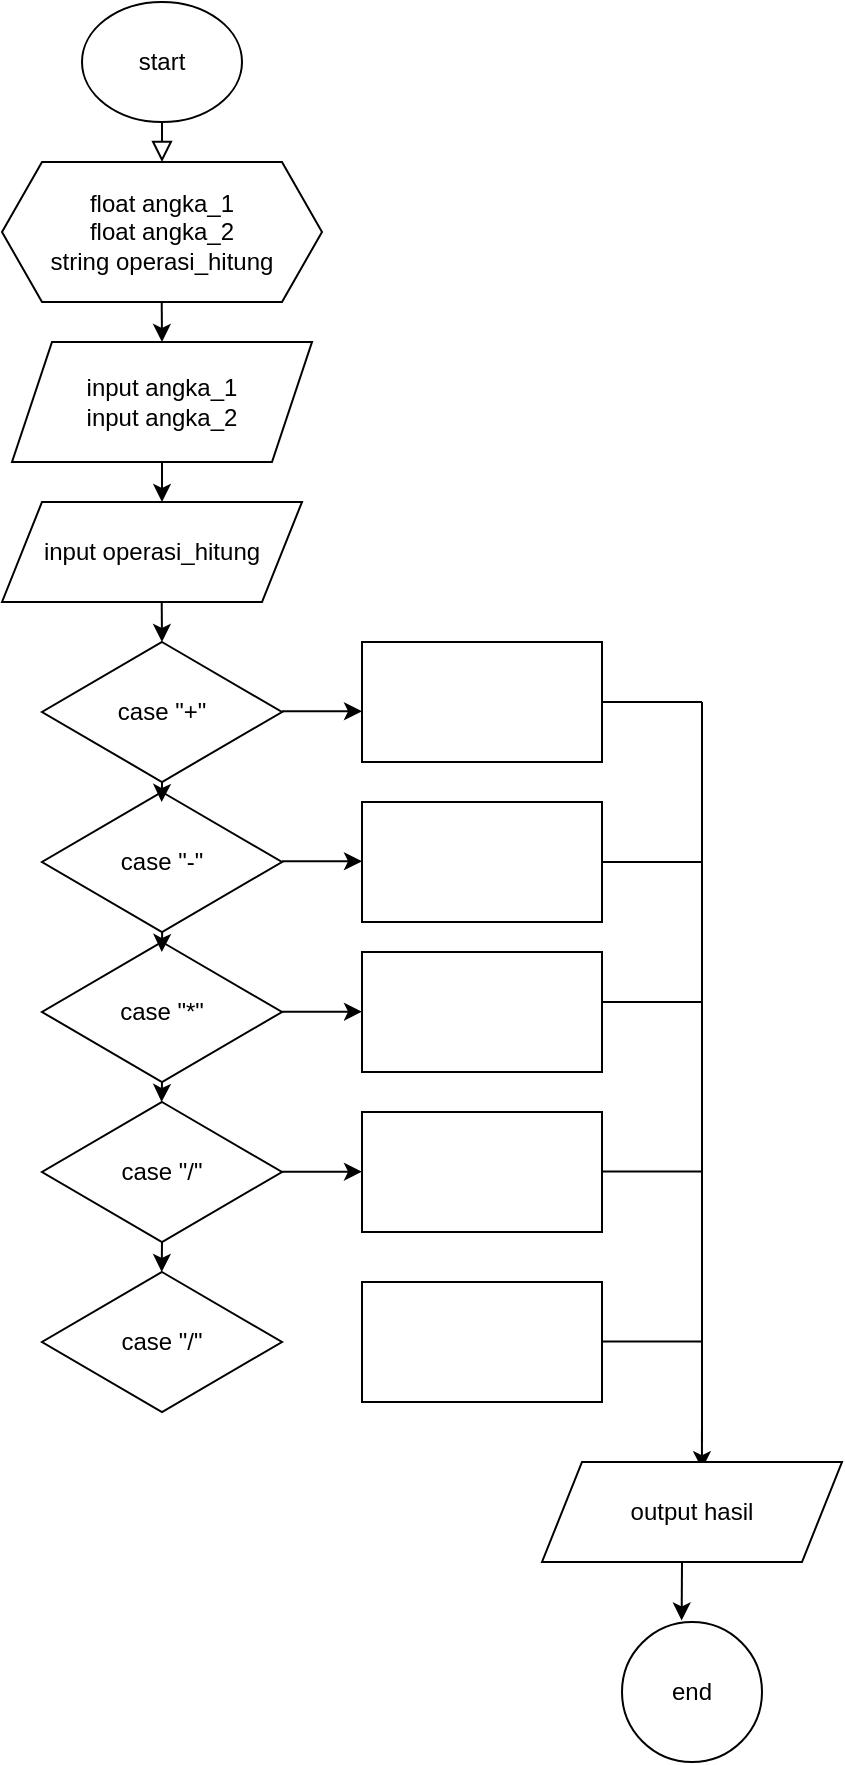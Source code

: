 <mxfile version="24.7.14">
  <diagram id="C5RBs43oDa-KdzZeNtuy" name="Page-1">
    <mxGraphModel dx="724" dy="417" grid="1" gridSize="10" guides="1" tooltips="1" connect="1" arrows="1" fold="1" page="1" pageScale="1" pageWidth="827" pageHeight="1169" math="0" shadow="0">
      <root>
        <mxCell id="WIyWlLk6GJQsqaUBKTNV-0" />
        <mxCell id="WIyWlLk6GJQsqaUBKTNV-1" parent="WIyWlLk6GJQsqaUBKTNV-0" />
        <mxCell id="WIyWlLk6GJQsqaUBKTNV-2" value="" style="rounded=0;html=1;jettySize=auto;orthogonalLoop=1;fontSize=11;endArrow=block;endFill=0;endSize=8;strokeWidth=1;shadow=0;labelBackgroundColor=none;edgeStyle=orthogonalEdgeStyle;" parent="WIyWlLk6GJQsqaUBKTNV-1" edge="1">
          <mxGeometry relative="1" as="geometry">
            <mxPoint x="230" y="120" as="sourcePoint" />
            <mxPoint x="230" y="140" as="targetPoint" />
          </mxGeometry>
        </mxCell>
        <mxCell id="ODT22SLK9TeKuf7YBLvC-0" value="start" style="ellipse;whiteSpace=wrap;html=1;" parent="WIyWlLk6GJQsqaUBKTNV-1" vertex="1">
          <mxGeometry x="190" y="60" width="80" height="60" as="geometry" />
        </mxCell>
        <mxCell id="ODT22SLK9TeKuf7YBLvC-2" value="" style="endArrow=classic;html=1;rounded=0;" parent="WIyWlLk6GJQsqaUBKTNV-1" edge="1">
          <mxGeometry width="50" height="50" relative="1" as="geometry">
            <mxPoint x="229.86" y="210" as="sourcePoint" />
            <mxPoint x="230" y="230" as="targetPoint" />
          </mxGeometry>
        </mxCell>
        <mxCell id="ODT22SLK9TeKuf7YBLvC-3" value="&lt;div&gt;float angka_1&lt;/div&gt;&lt;div&gt;float angka_2&lt;/div&gt;&lt;div&gt;string operasi_hitung&lt;br&gt;&lt;/div&gt;" style="shape=hexagon;perimeter=hexagonPerimeter2;whiteSpace=wrap;html=1;fixedSize=1;" parent="WIyWlLk6GJQsqaUBKTNV-1" vertex="1">
          <mxGeometry x="150" y="140" width="160" height="70" as="geometry" />
        </mxCell>
        <mxCell id="ODT22SLK9TeKuf7YBLvC-4" value="&lt;div&gt;input angka_1&lt;/div&gt;&lt;div&gt;input angka_2&lt;/div&gt;" style="shape=parallelogram;perimeter=parallelogramPerimeter;whiteSpace=wrap;html=1;fixedSize=1;" parent="WIyWlLk6GJQsqaUBKTNV-1" vertex="1">
          <mxGeometry x="155" y="230" width="150" height="60" as="geometry" />
        </mxCell>
        <mxCell id="ODT22SLK9TeKuf7YBLvC-5" value="" style="endArrow=classic;html=1;rounded=0;" parent="WIyWlLk6GJQsqaUBKTNV-1" edge="1">
          <mxGeometry width="50" height="50" relative="1" as="geometry">
            <mxPoint x="229.86" y="360" as="sourcePoint" />
            <mxPoint x="230" y="380" as="targetPoint" />
          </mxGeometry>
        </mxCell>
        <mxCell id="ODT22SLK9TeKuf7YBLvC-7" value="" style="endArrow=classic;html=1;rounded=0;exitX=0.5;exitY=0.949;exitDx=0;exitDy=0;exitPerimeter=0;" parent="WIyWlLk6GJQsqaUBKTNV-1" edge="1">
          <mxGeometry width="50" height="50" relative="1" as="geometry">
            <mxPoint x="500" y="760.0" as="sourcePoint" />
            <mxPoint x="499.97" y="793.57" as="targetPoint" />
          </mxGeometry>
        </mxCell>
        <mxCell id="ODT22SLK9TeKuf7YBLvC-10" value="end" style="ellipse;whiteSpace=wrap;html=1;aspect=fixed;" parent="WIyWlLk6GJQsqaUBKTNV-1" vertex="1">
          <mxGeometry x="460" y="870" width="70" height="70" as="geometry" />
        </mxCell>
        <mxCell id="ODT22SLK9TeKuf7YBLvC-11" value="case &quot;+&quot;" style="rhombus;whiteSpace=wrap;html=1;" parent="WIyWlLk6GJQsqaUBKTNV-1" vertex="1">
          <mxGeometry x="170" y="380" width="120" height="70" as="geometry" />
        </mxCell>
        <mxCell id="ODT22SLK9TeKuf7YBLvC-12" value="" style="endArrow=classic;html=1;rounded=0;" parent="WIyWlLk6GJQsqaUBKTNV-1" edge="1">
          <mxGeometry width="50" height="50" relative="1" as="geometry">
            <mxPoint x="290" y="414.66" as="sourcePoint" />
            <mxPoint x="330" y="414.66" as="targetPoint" />
          </mxGeometry>
        </mxCell>
        <mxCell id="ODT22SLK9TeKuf7YBLvC-14" value="" style="rounded=0;whiteSpace=wrap;html=1;" parent="WIyWlLk6GJQsqaUBKTNV-1" vertex="1">
          <mxGeometry x="330" y="380" width="120" height="60" as="geometry" />
        </mxCell>
        <mxCell id="ODT22SLK9TeKuf7YBLvC-16" value="" style="endArrow=none;html=1;rounded=0;" parent="WIyWlLk6GJQsqaUBKTNV-1" edge="1">
          <mxGeometry width="50" height="50" relative="1" as="geometry">
            <mxPoint x="450" y="410" as="sourcePoint" />
            <mxPoint x="500" y="410" as="targetPoint" />
          </mxGeometry>
        </mxCell>
        <mxCell id="ODT22SLK9TeKuf7YBLvC-17" value="" style="endArrow=none;html=1;rounded=0;" parent="WIyWlLk6GJQsqaUBKTNV-1" edge="1">
          <mxGeometry width="50" height="50" relative="1" as="geometry">
            <mxPoint x="500" y="490" as="sourcePoint" />
            <mxPoint x="500" y="410" as="targetPoint" />
          </mxGeometry>
        </mxCell>
        <mxCell id="ODT22SLK9TeKuf7YBLvC-18" value="" style="endArrow=none;html=1;rounded=0;" parent="WIyWlLk6GJQsqaUBKTNV-1" edge="1">
          <mxGeometry width="50" height="50" relative="1" as="geometry">
            <mxPoint x="450" y="490" as="sourcePoint" />
            <mxPoint x="500" y="490" as="targetPoint" />
            <Array as="points" />
          </mxGeometry>
        </mxCell>
        <mxCell id="ODT22SLK9TeKuf7YBLvC-19" value="" style="rounded=0;whiteSpace=wrap;html=1;" parent="WIyWlLk6GJQsqaUBKTNV-1" vertex="1">
          <mxGeometry x="330" y="460" width="120" height="60" as="geometry" />
        </mxCell>
        <mxCell id="ODT22SLK9TeKuf7YBLvC-21" value="" style="endArrow=none;html=1;rounded=0;" parent="WIyWlLk6GJQsqaUBKTNV-1" edge="1">
          <mxGeometry width="50" height="50" relative="1" as="geometry">
            <mxPoint x="500" y="570.0" as="sourcePoint" />
            <mxPoint x="500" y="490" as="targetPoint" />
          </mxGeometry>
        </mxCell>
        <mxCell id="ODT22SLK9TeKuf7YBLvC-22" value="" style="endArrow=none;html=1;rounded=0;" parent="WIyWlLk6GJQsqaUBKTNV-1" edge="1">
          <mxGeometry width="50" height="50" relative="1" as="geometry">
            <mxPoint x="450" y="560.0" as="sourcePoint" />
            <mxPoint x="500" y="560.0" as="targetPoint" />
            <Array as="points" />
          </mxGeometry>
        </mxCell>
        <mxCell id="ODT22SLK9TeKuf7YBLvC-23" value="" style="rounded=0;whiteSpace=wrap;html=1;" parent="WIyWlLk6GJQsqaUBKTNV-1" vertex="1">
          <mxGeometry x="330" y="535.0" width="120" height="60" as="geometry" />
        </mxCell>
        <mxCell id="ODT22SLK9TeKuf7YBLvC-24" value="" style="rounded=0;whiteSpace=wrap;html=1;" parent="WIyWlLk6GJQsqaUBKTNV-1" vertex="1">
          <mxGeometry x="330" y="615.0" width="120" height="60" as="geometry" />
        </mxCell>
        <mxCell id="ODT22SLK9TeKuf7YBLvC-25" value="" style="endArrow=none;html=1;rounded=0;" parent="WIyWlLk6GJQsqaUBKTNV-1" edge="1">
          <mxGeometry width="50" height="50" relative="1" as="geometry">
            <mxPoint x="500" y="780.0" as="sourcePoint" />
            <mxPoint x="500" y="570.0" as="targetPoint" />
          </mxGeometry>
        </mxCell>
        <mxCell id="ODT22SLK9TeKuf7YBLvC-26" value="" style="endArrow=none;html=1;rounded=0;" parent="WIyWlLk6GJQsqaUBKTNV-1" edge="1">
          <mxGeometry width="50" height="50" relative="1" as="geometry">
            <mxPoint x="450" y="644.76" as="sourcePoint" />
            <mxPoint x="500" y="644.76" as="targetPoint" />
            <Array as="points" />
          </mxGeometry>
        </mxCell>
        <mxCell id="ODT22SLK9TeKuf7YBLvC-29" value="case &quot;-&quot;" style="rhombus;whiteSpace=wrap;html=1;" parent="WIyWlLk6GJQsqaUBKTNV-1" vertex="1">
          <mxGeometry x="170" y="455" width="120" height="70" as="geometry" />
        </mxCell>
        <mxCell id="ODT22SLK9TeKuf7YBLvC-30" value="case &quot;*&quot;" style="rhombus;whiteSpace=wrap;html=1;" parent="WIyWlLk6GJQsqaUBKTNV-1" vertex="1">
          <mxGeometry x="170" y="530.0" width="120" height="70" as="geometry" />
        </mxCell>
        <mxCell id="ODT22SLK9TeKuf7YBLvC-31" value="case &quot;/&quot;" style="rhombus;whiteSpace=wrap;html=1;" parent="WIyWlLk6GJQsqaUBKTNV-1" vertex="1">
          <mxGeometry x="170" y="610.0" width="120" height="70" as="geometry" />
        </mxCell>
        <mxCell id="ODT22SLK9TeKuf7YBLvC-32" value="" style="endArrow=classic;html=1;rounded=0;" parent="WIyWlLk6GJQsqaUBKTNV-1" edge="1">
          <mxGeometry width="50" height="50" relative="1" as="geometry">
            <mxPoint x="230" y="600.0" as="sourcePoint" />
            <mxPoint x="229.8" y="610.0" as="targetPoint" />
          </mxGeometry>
        </mxCell>
        <mxCell id="ODT22SLK9TeKuf7YBLvC-33" value="" style="endArrow=classic;html=1;rounded=0;" parent="WIyWlLk6GJQsqaUBKTNV-1" edge="1">
          <mxGeometry width="50" height="50" relative="1" as="geometry">
            <mxPoint x="230.1" y="525.0" as="sourcePoint" />
            <mxPoint x="229.9" y="535.0" as="targetPoint" />
          </mxGeometry>
        </mxCell>
        <mxCell id="ODT22SLK9TeKuf7YBLvC-34" value="" style="endArrow=classic;html=1;rounded=0;" parent="WIyWlLk6GJQsqaUBKTNV-1" edge="1">
          <mxGeometry width="50" height="50" relative="1" as="geometry">
            <mxPoint x="230.03" y="450" as="sourcePoint" />
            <mxPoint x="229.83" y="460" as="targetPoint" />
          </mxGeometry>
        </mxCell>
        <mxCell id="ODT22SLK9TeKuf7YBLvC-35" value="" style="endArrow=classic;html=1;rounded=0;" parent="WIyWlLk6GJQsqaUBKTNV-1" edge="1">
          <mxGeometry width="50" height="50" relative="1" as="geometry">
            <mxPoint x="290" y="489.66" as="sourcePoint" />
            <mxPoint x="330" y="489.66" as="targetPoint" />
          </mxGeometry>
        </mxCell>
        <mxCell id="ODT22SLK9TeKuf7YBLvC-36" value="" style="endArrow=classic;html=1;rounded=0;" parent="WIyWlLk6GJQsqaUBKTNV-1" edge="1">
          <mxGeometry width="50" height="50" relative="1" as="geometry">
            <mxPoint x="290" y="564.86" as="sourcePoint" />
            <mxPoint x="330" y="564.86" as="targetPoint" />
          </mxGeometry>
        </mxCell>
        <mxCell id="ODT22SLK9TeKuf7YBLvC-37" value="" style="endArrow=classic;html=1;rounded=0;" parent="WIyWlLk6GJQsqaUBKTNV-1" edge="1">
          <mxGeometry width="50" height="50" relative="1" as="geometry">
            <mxPoint x="290" y="644.86" as="sourcePoint" />
            <mxPoint x="330" y="644.86" as="targetPoint" />
          </mxGeometry>
        </mxCell>
        <mxCell id="02T_p1GgFdUu6KL8ODMH-0" value="" style="rounded=0;whiteSpace=wrap;html=1;" vertex="1" parent="WIyWlLk6GJQsqaUBKTNV-1">
          <mxGeometry x="330" y="700.0" width="120" height="60" as="geometry" />
        </mxCell>
        <mxCell id="02T_p1GgFdUu6KL8ODMH-1" value="" style="endArrow=none;html=1;rounded=0;" edge="1" parent="WIyWlLk6GJQsqaUBKTNV-1">
          <mxGeometry width="50" height="50" relative="1" as="geometry">
            <mxPoint x="450" y="729.71" as="sourcePoint" />
            <mxPoint x="500" y="729.71" as="targetPoint" />
            <Array as="points" />
          </mxGeometry>
        </mxCell>
        <mxCell id="02T_p1GgFdUu6KL8ODMH-2" value="case &quot;/&quot;" style="rhombus;whiteSpace=wrap;html=1;" vertex="1" parent="WIyWlLk6GJQsqaUBKTNV-1">
          <mxGeometry x="170" y="695.0" width="120" height="70" as="geometry" />
        </mxCell>
        <mxCell id="02T_p1GgFdUu6KL8ODMH-4" value="" style="endArrow=classic;html=1;rounded=0;exitX=0.5;exitY=1;exitDx=0;exitDy=0;" edge="1" parent="WIyWlLk6GJQsqaUBKTNV-1" source="ODT22SLK9TeKuf7YBLvC-31">
          <mxGeometry width="50" height="50" relative="1" as="geometry">
            <mxPoint x="230.06" y="685.0" as="sourcePoint" />
            <mxPoint x="229.86" y="695.0" as="targetPoint" />
          </mxGeometry>
        </mxCell>
        <mxCell id="02T_p1GgFdUu6KL8ODMH-5" value="" style="endArrow=classic;html=1;rounded=0;" edge="1" parent="WIyWlLk6GJQsqaUBKTNV-1">
          <mxGeometry width="50" height="50" relative="1" as="geometry">
            <mxPoint x="230" y="290" as="sourcePoint" />
            <mxPoint x="230" y="310" as="targetPoint" />
          </mxGeometry>
        </mxCell>
        <mxCell id="02T_p1GgFdUu6KL8ODMH-6" value="input operasi_hitung" style="shape=parallelogram;perimeter=parallelogramPerimeter;whiteSpace=wrap;html=1;fixedSize=1;" vertex="1" parent="WIyWlLk6GJQsqaUBKTNV-1">
          <mxGeometry x="150" y="310" width="150" height="50" as="geometry" />
        </mxCell>
        <mxCell id="02T_p1GgFdUu6KL8ODMH-7" value="output hasil" style="shape=parallelogram;perimeter=parallelogramPerimeter;whiteSpace=wrap;html=1;fixedSize=1;" vertex="1" parent="WIyWlLk6GJQsqaUBKTNV-1">
          <mxGeometry x="420" y="790" width="150" height="50" as="geometry" />
        </mxCell>
        <mxCell id="02T_p1GgFdUu6KL8ODMH-8" value="" style="endArrow=classic;html=1;rounded=0;entryX=0.426;entryY=-0.011;entryDx=0;entryDy=0;entryPerimeter=0;" edge="1" parent="WIyWlLk6GJQsqaUBKTNV-1" target="ODT22SLK9TeKuf7YBLvC-10">
          <mxGeometry width="50" height="50" relative="1" as="geometry">
            <mxPoint x="490" y="840" as="sourcePoint" />
            <mxPoint x="540" y="790" as="targetPoint" />
          </mxGeometry>
        </mxCell>
      </root>
    </mxGraphModel>
  </diagram>
</mxfile>
